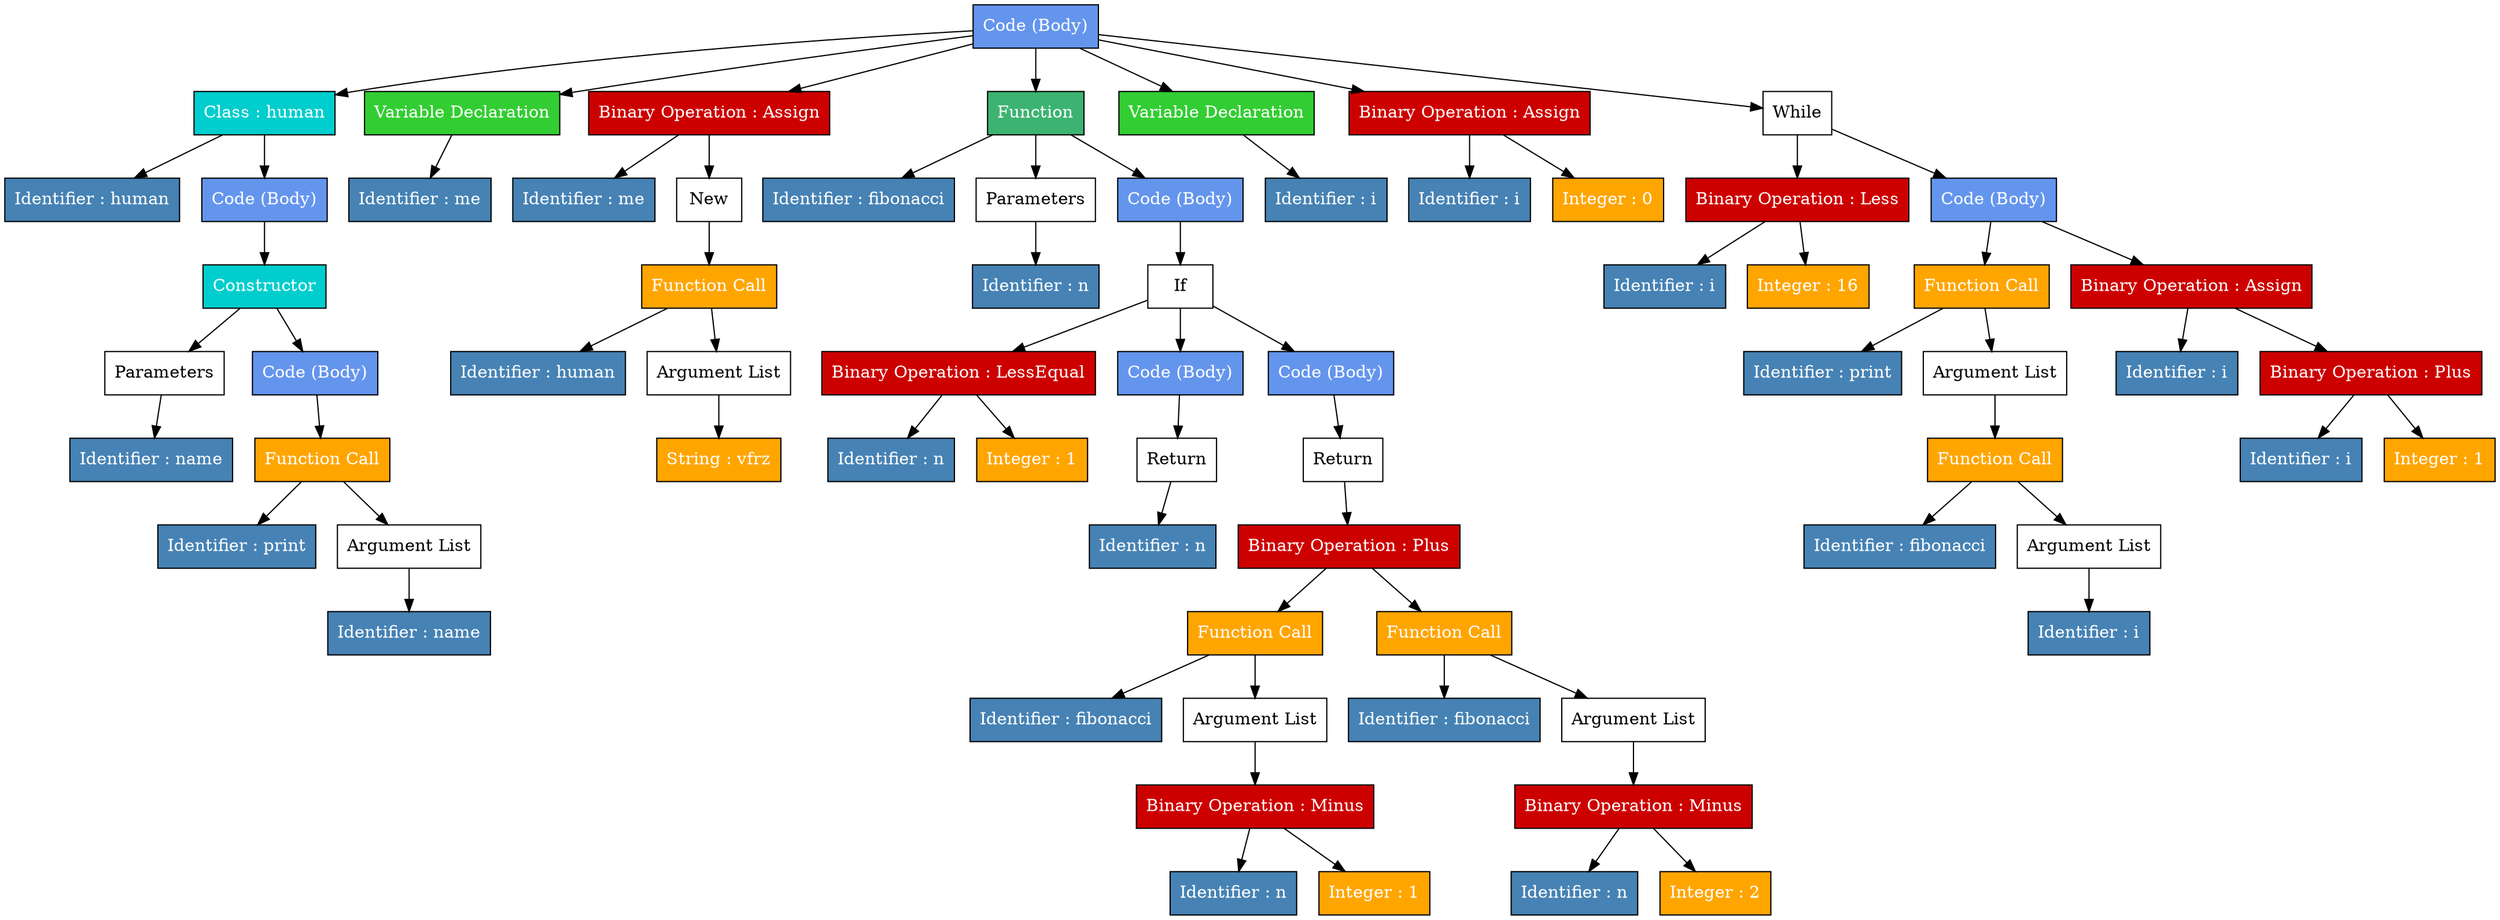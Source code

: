digraph g {
	node0 [ shape=box label="Code (Body)" fillcolor=cornflowerblue fontcolor=white style=filled ];
	node11 [ shape=box label="Class : human" fillcolor=cyan3 fontcolor=white style=filled ];
	node0->node11 [ ];
	node1 [ shape=box label="Identifier : human" fillcolor=steelblue fontcolor=white style=filled ];
	node11->node1 [ ];
	node2 [ shape=box label="Code (Body)" fillcolor=cornflowerblue fontcolor=white style=filled ];
	node11->node2 [ ];
	node10 [ shape=box label="Constructor" fillcolor=cyan3 fontcolor=white style=filled ];
	node2->node10 [ ];
	node3 [ shape=box label="Parameters" ];
	node10->node3 [ ];
	node4 [ shape=box label="Identifier : name" fillcolor=steelblue fontcolor=white style=filled ];
	node3->node4 [ ];
	node5 [ shape=box label="Code (Body)" fillcolor=cornflowerblue fontcolor=white style=filled ];
	node10->node5 [ ];
	node7 [ shape=box label="Function Call" fillcolor=orange fontcolor=white style=filled ];
	node5->node7 [ ];
	node6 [ shape=box label="Identifier : print" fillcolor=steelblue fontcolor=white style=filled ];
	node7->node6 [ ];
	node8 [ shape=box label="Argument List" ];
	node7->node8 [ ];
	node9 [ shape=box label="Identifier : name" fillcolor=steelblue fontcolor=white style=filled ];
	node8->node9 [ ];
	node13 [ shape=box label="Variable Declaration" fillcolor=limegreen fontcolor=white style=filled ];
	node0->node13 [ ];
	node12 [ shape=box label="Identifier : me" fillcolor=steelblue fontcolor=white style=filled ];
	node13->node12 [ ];
	node15 [ shape=box label="Binary Operation : Assign" fillcolor=red3 fontcolor=white style=filled ];
	node0->node15 [ ];
	node14 [ shape=box label="Identifier : me" fillcolor=steelblue fontcolor=white style=filled ];
	node15->node14 [ ];
	node16 [ shape=box label="New" ];
	node15->node16 [ ];
	node18 [ shape=box label="Function Call" fillcolor=orange fontcolor=white style=filled ];
	node16->node18 [ ];
	node17 [ shape=box label="Identifier : human" fillcolor=steelblue fontcolor=white style=filled ];
	node18->node17 [ ];
	node19 [ shape=box label="Argument List" ];
	node18->node19 [ ];
	node20 [ shape=box label="String : vfrz" fillcolor=orange fontcolor=white style=filled ];
	node19->node20 [ ];
	node47 [ shape=box label="Function" fillcolor=mediumseagreen fontcolor=white style=filled ];
	node0->node47 [ ];
	node21 [ shape=box label="Identifier : fibonacci" fillcolor=steelblue fontcolor=white style=filled ];
	node47->node21 [ ];
	node22 [ shape=box label="Parameters" ];
	node47->node22 [ ];
	node23 [ shape=box label="Identifier : n" fillcolor=steelblue fontcolor=white style=filled ];
	node22->node23 [ ];
	node24 [ shape=box label="Code (Body)" fillcolor=cornflowerblue fontcolor=white style=filled ];
	node47->node24 [ ];
	node46 [ shape=box label="If" ];
	node24->node46 [ ];
	node26 [ shape=box label="Binary Operation : LessEqual" fillcolor=red3 fontcolor=white style=filled ];
	node46->node26 [ ];
	node25 [ shape=box label="Identifier : n" fillcolor=steelblue fontcolor=white style=filled ];
	node26->node25 [ ];
	node27 [ shape=box label="Integer : 1" fillcolor=orange fontcolor=white style=filled ];
	node26->node27 [ ];
	node28 [ shape=box label="Code (Body)" fillcolor=cornflowerblue fontcolor=white style=filled ];
	node46->node28 [ ];
	node30 [ shape=box label="Return" ];
	node28->node30 [ ];
	node29 [ shape=box label="Identifier : n" fillcolor=steelblue fontcolor=white style=filled ];
	node30->node29 [ ];
	node31 [ shape=box label="Code (Body)" fillcolor=cornflowerblue fontcolor=white style=filled ];
	node46->node31 [ ];
	node45 [ shape=box label="Return" ];
	node31->node45 [ ];
	node38 [ shape=box label="Binary Operation : Plus" fillcolor=red3 fontcolor=white style=filled ];
	node45->node38 [ ];
	node33 [ shape=box label="Function Call" fillcolor=orange fontcolor=white style=filled ];
	node38->node33 [ ];
	node32 [ shape=box label="Identifier : fibonacci" fillcolor=steelblue fontcolor=white style=filled ];
	node33->node32 [ ];
	node34 [ shape=box label="Argument List" ];
	node33->node34 [ ];
	node36 [ shape=box label="Binary Operation : Minus" fillcolor=red3 fontcolor=white style=filled ];
	node34->node36 [ ];
	node35 [ shape=box label="Identifier : n" fillcolor=steelblue fontcolor=white style=filled ];
	node36->node35 [ ];
	node37 [ shape=box label="Integer : 1" fillcolor=orange fontcolor=white style=filled ];
	node36->node37 [ ];
	node40 [ shape=box label="Function Call" fillcolor=orange fontcolor=white style=filled ];
	node38->node40 [ ];
	node39 [ shape=box label="Identifier : fibonacci" fillcolor=steelblue fontcolor=white style=filled ];
	node40->node39 [ ];
	node41 [ shape=box label="Argument List" ];
	node40->node41 [ ];
	node43 [ shape=box label="Binary Operation : Minus" fillcolor=red3 fontcolor=white style=filled ];
	node41->node43 [ ];
	node42 [ shape=box label="Identifier : n" fillcolor=steelblue fontcolor=white style=filled ];
	node43->node42 [ ];
	node44 [ shape=box label="Integer : 2" fillcolor=orange fontcolor=white style=filled ];
	node43->node44 [ ];
	node49 [ shape=box label="Variable Declaration" fillcolor=limegreen fontcolor=white style=filled ];
	node0->node49 [ ];
	node48 [ shape=box label="Identifier : i" fillcolor=steelblue fontcolor=white style=filled ];
	node49->node48 [ ];
	node51 [ shape=box label="Binary Operation : Assign" fillcolor=red3 fontcolor=white style=filled ];
	node0->node51 [ ];
	node50 [ shape=box label="Identifier : i" fillcolor=steelblue fontcolor=white style=filled ];
	node51->node50 [ ];
	node52 [ shape=box label="Integer : 0" fillcolor=orange fontcolor=white style=filled ];
	node51->node52 [ ];
	node69 [ shape=box label="While" ];
	node0->node69 [ ];
	node54 [ shape=box label="Binary Operation : Less" fillcolor=red3 fontcolor=white style=filled ];
	node69->node54 [ ];
	node53 [ shape=box label="Identifier : i" fillcolor=steelblue fontcolor=white style=filled ];
	node54->node53 [ ];
	node55 [ shape=box label="Integer : 16" fillcolor=orange fontcolor=white style=filled ];
	node54->node55 [ ];
	node56 [ shape=box label="Code (Body)" fillcolor=cornflowerblue fontcolor=white style=filled ];
	node69->node56 [ ];
	node58 [ shape=box label="Function Call" fillcolor=orange fontcolor=white style=filled ];
	node56->node58 [ ];
	node57 [ shape=box label="Identifier : print" fillcolor=steelblue fontcolor=white style=filled ];
	node58->node57 [ ];
	node59 [ shape=box label="Argument List" ];
	node58->node59 [ ];
	node61 [ shape=box label="Function Call" fillcolor=orange fontcolor=white style=filled ];
	node59->node61 [ ];
	node60 [ shape=box label="Identifier : fibonacci" fillcolor=steelblue fontcolor=white style=filled ];
	node61->node60 [ ];
	node62 [ shape=box label="Argument List" ];
	node61->node62 [ ];
	node63 [ shape=box label="Identifier : i" fillcolor=steelblue fontcolor=white style=filled ];
	node62->node63 [ ];
	node65 [ shape=box label="Binary Operation : Assign" fillcolor=red3 fontcolor=white style=filled ];
	node56->node65 [ ];
	node64 [ shape=box label="Identifier : i" fillcolor=steelblue fontcolor=white style=filled ];
	node65->node64 [ ];
	node67 [ shape=box label="Binary Operation : Plus" fillcolor=red3 fontcolor=white style=filled ];
	node65->node67 [ ];
	node66 [ shape=box label="Identifier : i" fillcolor=steelblue fontcolor=white style=filled ];
	node67->node66 [ ];
	node68 [ shape=box label="Integer : 1" fillcolor=orange fontcolor=white style=filled ];
	node67->node68 [ ];
}